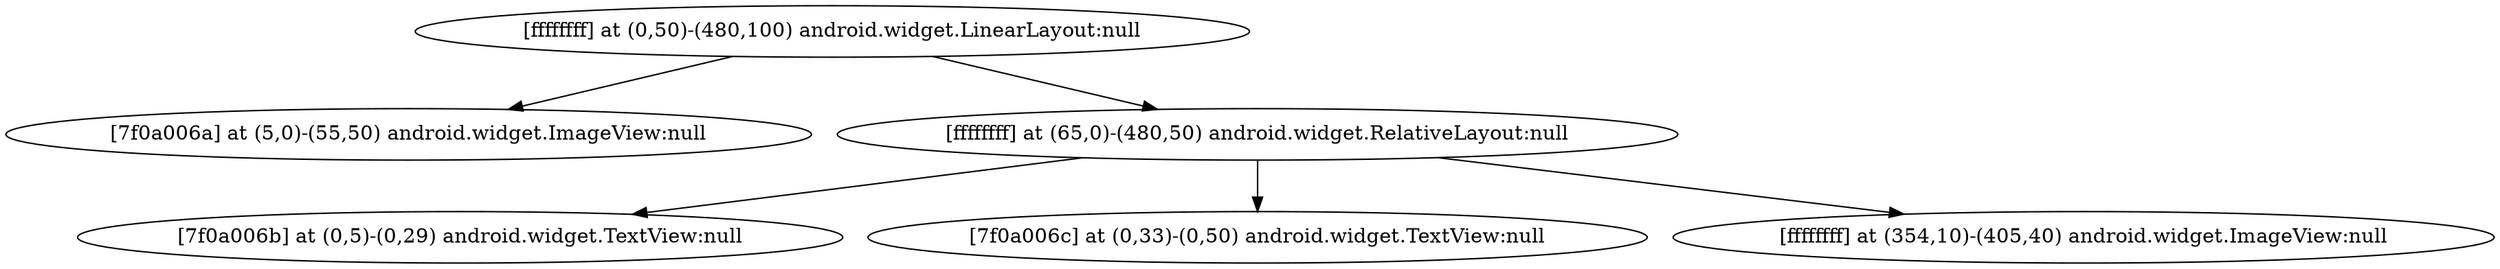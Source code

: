strict digraph G {
  1 [ label="[ffffffff] at (0,50)-(480,100) android.widget.LinearLayout:null" ];
  2 [ label="[7f0a006a] at (5,0)-(55,50) android.widget.ImageView:null" ];
  3 [ label="[ffffffff] at (65,0)-(480,50) android.widget.RelativeLayout:null" ];
  4 [ label="[7f0a006b] at (0,5)-(0,29) android.widget.TextView:null" ];
  5 [ label="[7f0a006c] at (0,33)-(0,50) android.widget.TextView:null" ];
  6 [ label="[ffffffff] at (354,10)-(405,40) android.widget.ImageView:null" ];
  1 -> 2;
  1 -> 3;
  3 -> 4;
  3 -> 5;
  3 -> 6;
}
